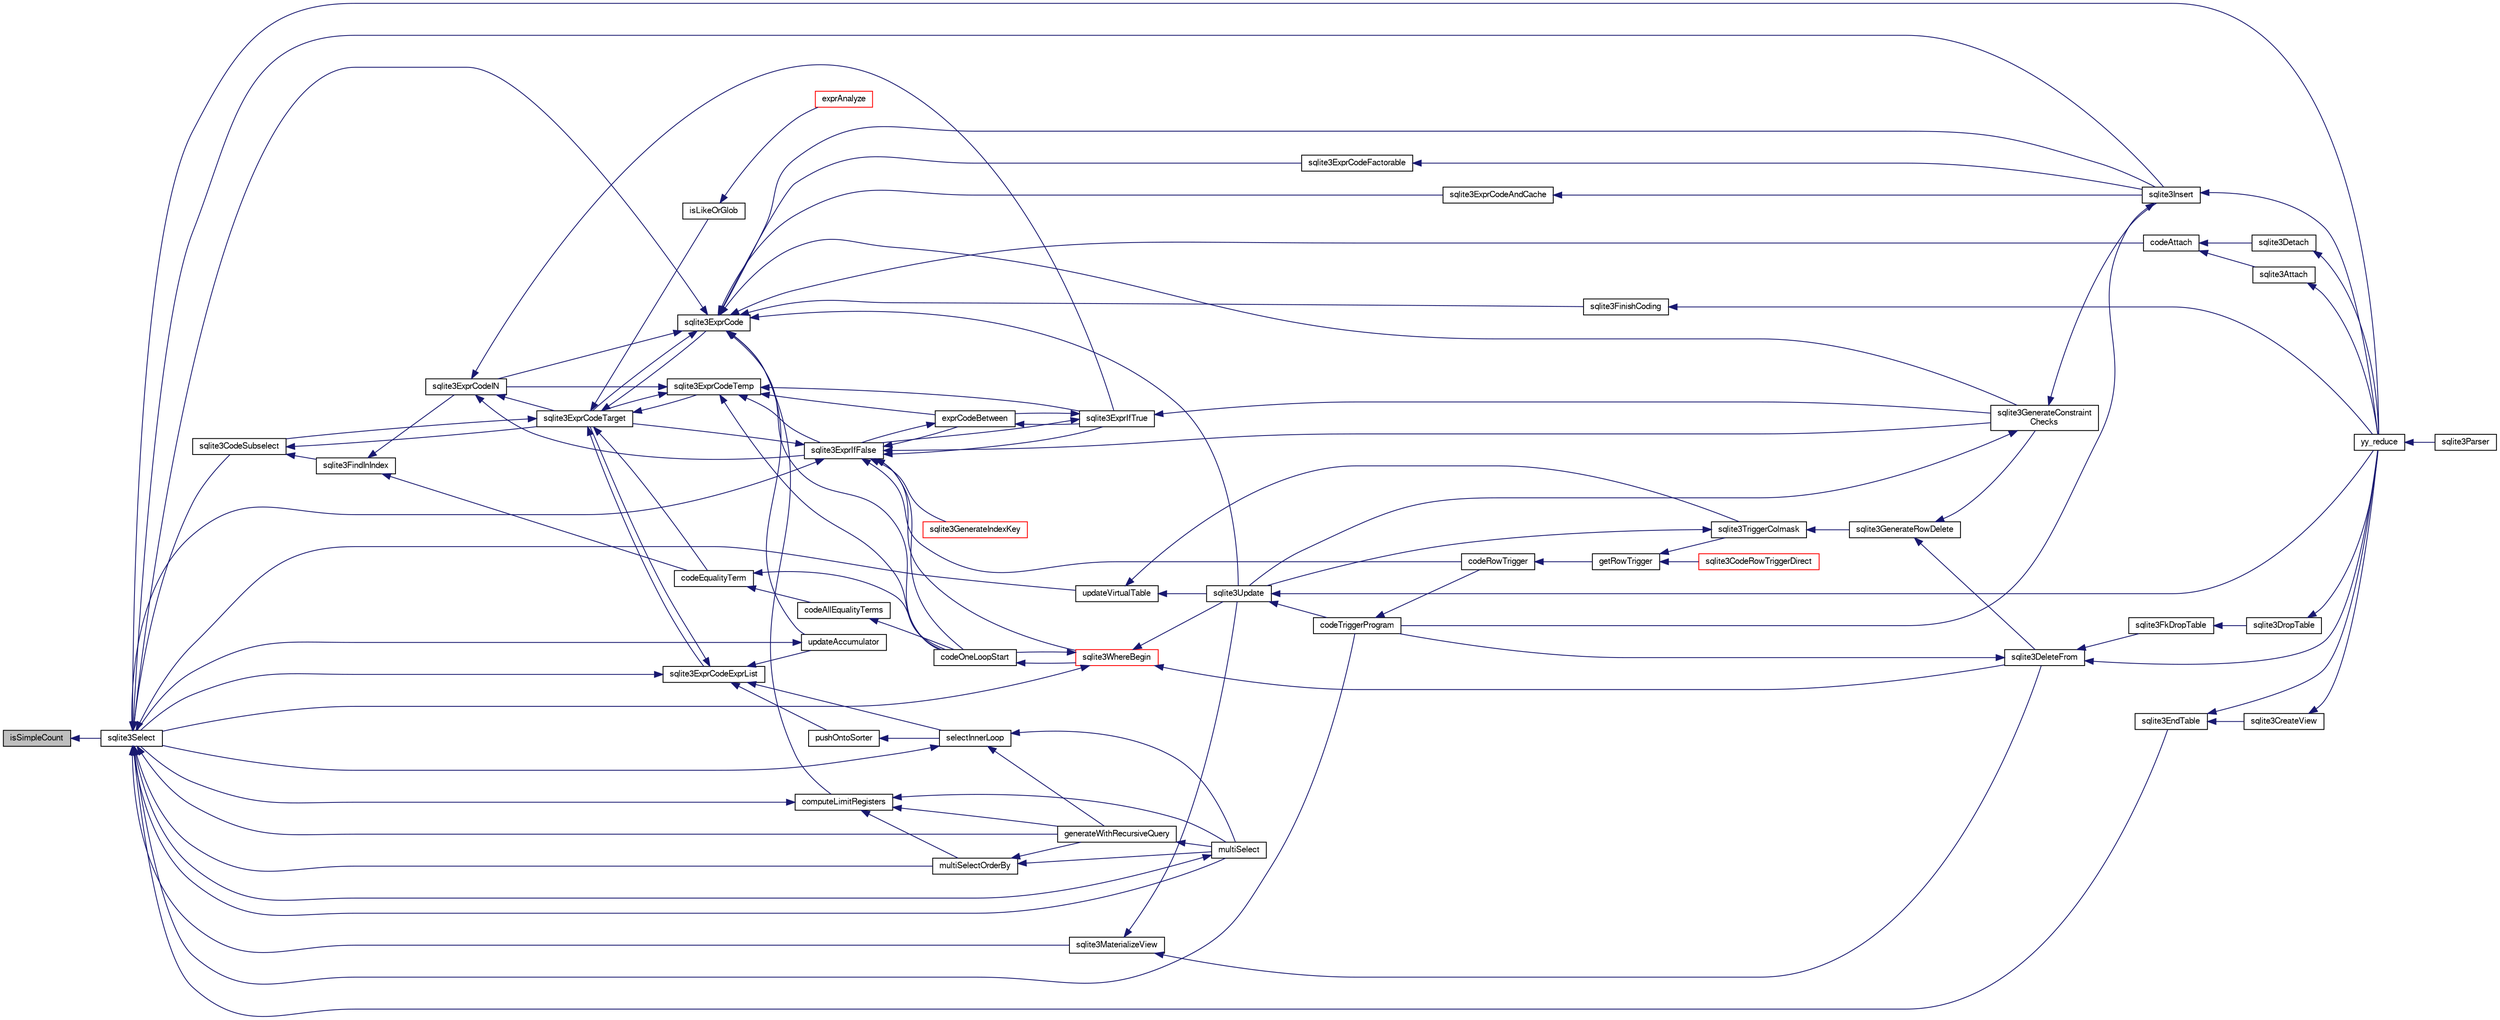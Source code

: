 digraph "isSimpleCount"
{
  edge [fontname="FreeSans",fontsize="10",labelfontname="FreeSans",labelfontsize="10"];
  node [fontname="FreeSans",fontsize="10",shape=record];
  rankdir="LR";
  Node150940 [label="isSimpleCount",height=0.2,width=0.4,color="black", fillcolor="grey75", style="filled", fontcolor="black"];
  Node150940 -> Node150941 [dir="back",color="midnightblue",fontsize="10",style="solid",fontname="FreeSans"];
  Node150941 [label="sqlite3Select",height=0.2,width=0.4,color="black", fillcolor="white", style="filled",URL="$sqlite3_8c.html#a2465ee8c956209ba4b272477b7c21a45"];
  Node150941 -> Node150942 [dir="back",color="midnightblue",fontsize="10",style="solid",fontname="FreeSans"];
  Node150942 [label="sqlite3CodeSubselect",height=0.2,width=0.4,color="black", fillcolor="white", style="filled",URL="$sqlite3_8c.html#aa69b46d2204a1d1b110107a1be12ee0c"];
  Node150942 -> Node150943 [dir="back",color="midnightblue",fontsize="10",style="solid",fontname="FreeSans"];
  Node150943 [label="sqlite3FindInIndex",height=0.2,width=0.4,color="black", fillcolor="white", style="filled",URL="$sqlite3_8c.html#af7d8c56ab0231f44bb5f87b3fafeffb2"];
  Node150943 -> Node150944 [dir="back",color="midnightblue",fontsize="10",style="solid",fontname="FreeSans"];
  Node150944 [label="sqlite3ExprCodeIN",height=0.2,width=0.4,color="black", fillcolor="white", style="filled",URL="$sqlite3_8c.html#ad9cf4f5b5ffb90c24a4a0900c8626193"];
  Node150944 -> Node150945 [dir="back",color="midnightblue",fontsize="10",style="solid",fontname="FreeSans"];
  Node150945 [label="sqlite3ExprCodeTarget",height=0.2,width=0.4,color="black", fillcolor="white", style="filled",URL="$sqlite3_8c.html#a4f308397a0a3ed299ed31aaa1ae2a293"];
  Node150945 -> Node150942 [dir="back",color="midnightblue",fontsize="10",style="solid",fontname="FreeSans"];
  Node150945 -> Node150946 [dir="back",color="midnightblue",fontsize="10",style="solid",fontname="FreeSans"];
  Node150946 [label="sqlite3ExprCodeTemp",height=0.2,width=0.4,color="black", fillcolor="white", style="filled",URL="$sqlite3_8c.html#a3bc5c1ccb3c5851847e2aeb4a84ae1fc"];
  Node150946 -> Node150944 [dir="back",color="midnightblue",fontsize="10",style="solid",fontname="FreeSans"];
  Node150946 -> Node150945 [dir="back",color="midnightblue",fontsize="10",style="solid",fontname="FreeSans"];
  Node150946 -> Node150947 [dir="back",color="midnightblue",fontsize="10",style="solid",fontname="FreeSans"];
  Node150947 [label="exprCodeBetween",height=0.2,width=0.4,color="black", fillcolor="white", style="filled",URL="$sqlite3_8c.html#abd053493214542bca8f406f42145d173"];
  Node150947 -> Node150948 [dir="back",color="midnightblue",fontsize="10",style="solid",fontname="FreeSans"];
  Node150948 [label="sqlite3ExprIfTrue",height=0.2,width=0.4,color="black", fillcolor="white", style="filled",URL="$sqlite3_8c.html#ad93a55237c23e1b743ab1f59df1a1444"];
  Node150948 -> Node150947 [dir="back",color="midnightblue",fontsize="10",style="solid",fontname="FreeSans"];
  Node150948 -> Node150949 [dir="back",color="midnightblue",fontsize="10",style="solid",fontname="FreeSans"];
  Node150949 [label="sqlite3ExprIfFalse",height=0.2,width=0.4,color="black", fillcolor="white", style="filled",URL="$sqlite3_8c.html#af97ecccb5d56e321e118414b08f65b71"];
  Node150949 -> Node150945 [dir="back",color="midnightblue",fontsize="10",style="solid",fontname="FreeSans"];
  Node150949 -> Node150947 [dir="back",color="midnightblue",fontsize="10",style="solid",fontname="FreeSans"];
  Node150949 -> Node150948 [dir="back",color="midnightblue",fontsize="10",style="solid",fontname="FreeSans"];
  Node150949 -> Node150950 [dir="back",color="midnightblue",fontsize="10",style="solid",fontname="FreeSans"];
  Node150950 [label="sqlite3GenerateIndexKey",height=0.2,width=0.4,color="red", fillcolor="white", style="filled",URL="$sqlite3_8c.html#ab85ac93d5c5e6760f45f07897be7f272"];
  Node150949 -> Node150976 [dir="back",color="midnightblue",fontsize="10",style="solid",fontname="FreeSans"];
  Node150976 [label="sqlite3GenerateConstraint\lChecks",height=0.2,width=0.4,color="black", fillcolor="white", style="filled",URL="$sqlite3_8c.html#aef639c1e6a0c0a67ca6e7690ad931bd2"];
  Node150976 -> Node150974 [dir="back",color="midnightblue",fontsize="10",style="solid",fontname="FreeSans"];
  Node150974 [label="sqlite3Insert",height=0.2,width=0.4,color="black", fillcolor="white", style="filled",URL="$sqlite3_8c.html#a5b17c9c2000bae6bdff8e6be48d7dc2b"];
  Node150974 -> Node150967 [dir="back",color="midnightblue",fontsize="10",style="solid",fontname="FreeSans"];
  Node150967 [label="codeTriggerProgram",height=0.2,width=0.4,color="black", fillcolor="white", style="filled",URL="$sqlite3_8c.html#a120801f59d9281d201d2ff4b2606836e"];
  Node150967 -> Node150968 [dir="back",color="midnightblue",fontsize="10",style="solid",fontname="FreeSans"];
  Node150968 [label="codeRowTrigger",height=0.2,width=0.4,color="black", fillcolor="white", style="filled",URL="$sqlite3_8c.html#a463cea5aaaf388b560b206570a0022fc"];
  Node150968 -> Node150969 [dir="back",color="midnightblue",fontsize="10",style="solid",fontname="FreeSans"];
  Node150969 [label="getRowTrigger",height=0.2,width=0.4,color="black", fillcolor="white", style="filled",URL="$sqlite3_8c.html#a69626ef20b540d1a2b19cf56f3f45689"];
  Node150969 -> Node150970 [dir="back",color="midnightblue",fontsize="10",style="solid",fontname="FreeSans"];
  Node150970 [label="sqlite3CodeRowTriggerDirect",height=0.2,width=0.4,color="red", fillcolor="white", style="filled",URL="$sqlite3_8c.html#ad92829f9001bcf89a0299dad5a48acd4"];
  Node150969 -> Node150975 [dir="back",color="midnightblue",fontsize="10",style="solid",fontname="FreeSans"];
  Node150975 [label="sqlite3TriggerColmask",height=0.2,width=0.4,color="black", fillcolor="white", style="filled",URL="$sqlite3_8c.html#acace8e99e37ae5e84ea03c65e820c540"];
  Node150975 -> Node150963 [dir="back",color="midnightblue",fontsize="10",style="solid",fontname="FreeSans"];
  Node150963 [label="sqlite3GenerateRowDelete",height=0.2,width=0.4,color="black", fillcolor="white", style="filled",URL="$sqlite3_8c.html#a2c76cbf3027fc18fdbb8cb4cd96b77d9"];
  Node150963 -> Node150964 [dir="back",color="midnightblue",fontsize="10",style="solid",fontname="FreeSans"];
  Node150964 [label="sqlite3DeleteFrom",height=0.2,width=0.4,color="black", fillcolor="white", style="filled",URL="$sqlite3_8c.html#ab9b4b45349188b49eabb23f94608a091"];
  Node150964 -> Node150965 [dir="back",color="midnightblue",fontsize="10",style="solid",fontname="FreeSans"];
  Node150965 [label="sqlite3FkDropTable",height=0.2,width=0.4,color="black", fillcolor="white", style="filled",URL="$sqlite3_8c.html#a1218c6fc74e89152ceaa4760e82f5ef9"];
  Node150965 -> Node150966 [dir="back",color="midnightblue",fontsize="10",style="solid",fontname="FreeSans"];
  Node150966 [label="sqlite3DropTable",height=0.2,width=0.4,color="black", fillcolor="white", style="filled",URL="$sqlite3_8c.html#a5534f77364b5568783c0e50db3c9defb"];
  Node150966 -> Node150954 [dir="back",color="midnightblue",fontsize="10",style="solid",fontname="FreeSans"];
  Node150954 [label="yy_reduce",height=0.2,width=0.4,color="black", fillcolor="white", style="filled",URL="$sqlite3_8c.html#a7c419a9b25711c666a9a2449ef377f14"];
  Node150954 -> Node150955 [dir="back",color="midnightblue",fontsize="10",style="solid",fontname="FreeSans"];
  Node150955 [label="sqlite3Parser",height=0.2,width=0.4,color="black", fillcolor="white", style="filled",URL="$sqlite3_8c.html#a0327d71a5fabe0b6a343d78a2602e72a"];
  Node150964 -> Node150967 [dir="back",color="midnightblue",fontsize="10",style="solid",fontname="FreeSans"];
  Node150964 -> Node150954 [dir="back",color="midnightblue",fontsize="10",style="solid",fontname="FreeSans"];
  Node150963 -> Node150976 [dir="back",color="midnightblue",fontsize="10",style="solid",fontname="FreeSans"];
  Node150975 -> Node150972 [dir="back",color="midnightblue",fontsize="10",style="solid",fontname="FreeSans"];
  Node150972 [label="sqlite3Update",height=0.2,width=0.4,color="black", fillcolor="white", style="filled",URL="$sqlite3_8c.html#ac5aa67c46e8cc8174566fabe6809fafa"];
  Node150972 -> Node150967 [dir="back",color="midnightblue",fontsize="10",style="solid",fontname="FreeSans"];
  Node150972 -> Node150954 [dir="back",color="midnightblue",fontsize="10",style="solid",fontname="FreeSans"];
  Node150974 -> Node150954 [dir="back",color="midnightblue",fontsize="10",style="solid",fontname="FreeSans"];
  Node150976 -> Node150972 [dir="back",color="midnightblue",fontsize="10",style="solid",fontname="FreeSans"];
  Node150949 -> Node150941 [dir="back",color="midnightblue",fontsize="10",style="solid",fontname="FreeSans"];
  Node150949 -> Node150968 [dir="back",color="midnightblue",fontsize="10",style="solid",fontname="FreeSans"];
  Node150949 -> Node150982 [dir="back",color="midnightblue",fontsize="10",style="solid",fontname="FreeSans"];
  Node150982 [label="codeOneLoopStart",height=0.2,width=0.4,color="black", fillcolor="white", style="filled",URL="$sqlite3_8c.html#aa868875120b151c169cc79139ed6e008"];
  Node150982 -> Node150979 [dir="back",color="midnightblue",fontsize="10",style="solid",fontname="FreeSans"];
  Node150979 [label="sqlite3WhereBegin",height=0.2,width=0.4,color="red", fillcolor="white", style="filled",URL="$sqlite3_8c.html#acad049f5c9a96a8118cffd5e5ce89f7c"];
  Node150979 -> Node150964 [dir="back",color="midnightblue",fontsize="10",style="solid",fontname="FreeSans"];
  Node150979 -> Node150941 [dir="back",color="midnightblue",fontsize="10",style="solid",fontname="FreeSans"];
  Node150979 -> Node150972 [dir="back",color="midnightblue",fontsize="10",style="solid",fontname="FreeSans"];
  Node150979 -> Node150982 [dir="back",color="midnightblue",fontsize="10",style="solid",fontname="FreeSans"];
  Node150949 -> Node150979 [dir="back",color="midnightblue",fontsize="10",style="solid",fontname="FreeSans"];
  Node150948 -> Node150976 [dir="back",color="midnightblue",fontsize="10",style="solid",fontname="FreeSans"];
  Node150947 -> Node150949 [dir="back",color="midnightblue",fontsize="10",style="solid",fontname="FreeSans"];
  Node150946 -> Node150948 [dir="back",color="midnightblue",fontsize="10",style="solid",fontname="FreeSans"];
  Node150946 -> Node150949 [dir="back",color="midnightblue",fontsize="10",style="solid",fontname="FreeSans"];
  Node150946 -> Node150982 [dir="back",color="midnightblue",fontsize="10",style="solid",fontname="FreeSans"];
  Node150945 -> Node150983 [dir="back",color="midnightblue",fontsize="10",style="solid",fontname="FreeSans"];
  Node150983 [label="sqlite3ExprCode",height=0.2,width=0.4,color="black", fillcolor="white", style="filled",URL="$sqlite3_8c.html#a75f270fb0b111b86924cca4ea507b417"];
  Node150983 -> Node150944 [dir="back",color="midnightblue",fontsize="10",style="solid",fontname="FreeSans"];
  Node150983 -> Node150945 [dir="back",color="midnightblue",fontsize="10",style="solid",fontname="FreeSans"];
  Node150983 -> Node150984 [dir="back",color="midnightblue",fontsize="10",style="solid",fontname="FreeSans"];
  Node150984 [label="sqlite3ExprCodeFactorable",height=0.2,width=0.4,color="black", fillcolor="white", style="filled",URL="$sqlite3_8c.html#a843f7fd58eec5a683c1fd8435fcd1e84"];
  Node150984 -> Node150974 [dir="back",color="midnightblue",fontsize="10",style="solid",fontname="FreeSans"];
  Node150983 -> Node150985 [dir="back",color="midnightblue",fontsize="10",style="solid",fontname="FreeSans"];
  Node150985 [label="sqlite3ExprCodeAndCache",height=0.2,width=0.4,color="black", fillcolor="white", style="filled",URL="$sqlite3_8c.html#ae3e46527d9b7fc9cb9236d21a5e6b1d8"];
  Node150985 -> Node150974 [dir="back",color="midnightblue",fontsize="10",style="solid",fontname="FreeSans"];
  Node150983 -> Node150986 [dir="back",color="midnightblue",fontsize="10",style="solid",fontname="FreeSans"];
  Node150986 [label="codeAttach",height=0.2,width=0.4,color="black", fillcolor="white", style="filled",URL="$sqlite3_8c.html#ade4e9e30d828a19c191fdcb098676d5b"];
  Node150986 -> Node150987 [dir="back",color="midnightblue",fontsize="10",style="solid",fontname="FreeSans"];
  Node150987 [label="sqlite3Detach",height=0.2,width=0.4,color="black", fillcolor="white", style="filled",URL="$sqlite3_8c.html#ab1a5a0b01c7560aef5e0b8603a68747d"];
  Node150987 -> Node150954 [dir="back",color="midnightblue",fontsize="10",style="solid",fontname="FreeSans"];
  Node150986 -> Node150988 [dir="back",color="midnightblue",fontsize="10",style="solid",fontname="FreeSans"];
  Node150988 [label="sqlite3Attach",height=0.2,width=0.4,color="black", fillcolor="white", style="filled",URL="$sqlite3_8c.html#ae0907fe0b43cc1b4c7e6a16213e8546f"];
  Node150988 -> Node150954 [dir="back",color="midnightblue",fontsize="10",style="solid",fontname="FreeSans"];
  Node150983 -> Node150989 [dir="back",color="midnightblue",fontsize="10",style="solid",fontname="FreeSans"];
  Node150989 [label="sqlite3FinishCoding",height=0.2,width=0.4,color="black", fillcolor="white", style="filled",URL="$sqlite3_8c.html#a651bc5b446c276c092705856d995b278"];
  Node150989 -> Node150954 [dir="back",color="midnightblue",fontsize="10",style="solid",fontname="FreeSans"];
  Node150983 -> Node150974 [dir="back",color="midnightblue",fontsize="10",style="solid",fontname="FreeSans"];
  Node150983 -> Node150976 [dir="back",color="midnightblue",fontsize="10",style="solid",fontname="FreeSans"];
  Node150983 -> Node150990 [dir="back",color="midnightblue",fontsize="10",style="solid",fontname="FreeSans"];
  Node150990 [label="computeLimitRegisters",height=0.2,width=0.4,color="black", fillcolor="white", style="filled",URL="$sqlite3_8c.html#ae9d37055e4905929b6f6cda5461e2f37"];
  Node150990 -> Node150991 [dir="back",color="midnightblue",fontsize="10",style="solid",fontname="FreeSans"];
  Node150991 [label="generateWithRecursiveQuery",height=0.2,width=0.4,color="black", fillcolor="white", style="filled",URL="$sqlite3_8c.html#ade2c3663fa9c3b9676507984b9483942"];
  Node150991 -> Node150992 [dir="back",color="midnightblue",fontsize="10",style="solid",fontname="FreeSans"];
  Node150992 [label="multiSelect",height=0.2,width=0.4,color="black", fillcolor="white", style="filled",URL="$sqlite3_8c.html#a6456c61f3d9b2389738753cedfa24fa7"];
  Node150992 -> Node150941 [dir="back",color="midnightblue",fontsize="10",style="solid",fontname="FreeSans"];
  Node150990 -> Node150992 [dir="back",color="midnightblue",fontsize="10",style="solid",fontname="FreeSans"];
  Node150990 -> Node150993 [dir="back",color="midnightblue",fontsize="10",style="solid",fontname="FreeSans"];
  Node150993 [label="multiSelectOrderBy",height=0.2,width=0.4,color="black", fillcolor="white", style="filled",URL="$sqlite3_8c.html#afcdb8488c6f4dfdadaf9f04bca35b808"];
  Node150993 -> Node150991 [dir="back",color="midnightblue",fontsize="10",style="solid",fontname="FreeSans"];
  Node150993 -> Node150992 [dir="back",color="midnightblue",fontsize="10",style="solid",fontname="FreeSans"];
  Node150990 -> Node150941 [dir="back",color="midnightblue",fontsize="10",style="solid",fontname="FreeSans"];
  Node150983 -> Node150994 [dir="back",color="midnightblue",fontsize="10",style="solid",fontname="FreeSans"];
  Node150994 [label="updateAccumulator",height=0.2,width=0.4,color="black", fillcolor="white", style="filled",URL="$sqlite3_8c.html#a1681660dd3ecd50c8727d6e56a537bd9"];
  Node150994 -> Node150941 [dir="back",color="midnightblue",fontsize="10",style="solid",fontname="FreeSans"];
  Node150983 -> Node150941 [dir="back",color="midnightblue",fontsize="10",style="solid",fontname="FreeSans"];
  Node150983 -> Node150972 [dir="back",color="midnightblue",fontsize="10",style="solid",fontname="FreeSans"];
  Node150983 -> Node150982 [dir="back",color="midnightblue",fontsize="10",style="solid",fontname="FreeSans"];
  Node150945 -> Node150995 [dir="back",color="midnightblue",fontsize="10",style="solid",fontname="FreeSans"];
  Node150995 [label="sqlite3ExprCodeExprList",height=0.2,width=0.4,color="black", fillcolor="white", style="filled",URL="$sqlite3_8c.html#a05b2b3dc3de7565de24eb3a2ff4e9566"];
  Node150995 -> Node150945 [dir="back",color="midnightblue",fontsize="10",style="solid",fontname="FreeSans"];
  Node150995 -> Node150996 [dir="back",color="midnightblue",fontsize="10",style="solid",fontname="FreeSans"];
  Node150996 [label="pushOntoSorter",height=0.2,width=0.4,color="black", fillcolor="white", style="filled",URL="$sqlite3_8c.html#a4555397beb584a386e7739cf022a6651"];
  Node150996 -> Node150997 [dir="back",color="midnightblue",fontsize="10",style="solid",fontname="FreeSans"];
  Node150997 [label="selectInnerLoop",height=0.2,width=0.4,color="black", fillcolor="white", style="filled",URL="$sqlite3_8c.html#ababe0933661ebe67eb0e6074bb1fd411"];
  Node150997 -> Node150991 [dir="back",color="midnightblue",fontsize="10",style="solid",fontname="FreeSans"];
  Node150997 -> Node150992 [dir="back",color="midnightblue",fontsize="10",style="solid",fontname="FreeSans"];
  Node150997 -> Node150941 [dir="back",color="midnightblue",fontsize="10",style="solid",fontname="FreeSans"];
  Node150995 -> Node150997 [dir="back",color="midnightblue",fontsize="10",style="solid",fontname="FreeSans"];
  Node150995 -> Node150994 [dir="back",color="midnightblue",fontsize="10",style="solid",fontname="FreeSans"];
  Node150995 -> Node150941 [dir="back",color="midnightblue",fontsize="10",style="solid",fontname="FreeSans"];
  Node150945 -> Node150998 [dir="back",color="midnightblue",fontsize="10",style="solid",fontname="FreeSans"];
  Node150998 [label="isLikeOrGlob",height=0.2,width=0.4,color="black", fillcolor="white", style="filled",URL="$sqlite3_8c.html#a6c38e495198bf8976f68d1a6ebd74a50"];
  Node150998 -> Node150999 [dir="back",color="midnightblue",fontsize="10",style="solid",fontname="FreeSans"];
  Node150999 [label="exprAnalyze",height=0.2,width=0.4,color="red", fillcolor="white", style="filled",URL="$sqlite3_8c.html#acb10e48c9a4184a4edd9bfd5b14ad0b7"];
  Node150945 -> Node151007 [dir="back",color="midnightblue",fontsize="10",style="solid",fontname="FreeSans"];
  Node151007 [label="codeEqualityTerm",height=0.2,width=0.4,color="black", fillcolor="white", style="filled",URL="$sqlite3_8c.html#ad88a57073f031452c9843e97f15acc47"];
  Node151007 -> Node151008 [dir="back",color="midnightblue",fontsize="10",style="solid",fontname="FreeSans"];
  Node151008 [label="codeAllEqualityTerms",height=0.2,width=0.4,color="black", fillcolor="white", style="filled",URL="$sqlite3_8c.html#a3095598b812500a4efe41bf17cd49381"];
  Node151008 -> Node150982 [dir="back",color="midnightblue",fontsize="10",style="solid",fontname="FreeSans"];
  Node151007 -> Node150982 [dir="back",color="midnightblue",fontsize="10",style="solid",fontname="FreeSans"];
  Node150944 -> Node150948 [dir="back",color="midnightblue",fontsize="10",style="solid",fontname="FreeSans"];
  Node150944 -> Node150949 [dir="back",color="midnightblue",fontsize="10",style="solid",fontname="FreeSans"];
  Node150943 -> Node151007 [dir="back",color="midnightblue",fontsize="10",style="solid",fontname="FreeSans"];
  Node150942 -> Node150945 [dir="back",color="midnightblue",fontsize="10",style="solid",fontname="FreeSans"];
  Node150941 -> Node150957 [dir="back",color="midnightblue",fontsize="10",style="solid",fontname="FreeSans"];
  Node150957 [label="sqlite3EndTable",height=0.2,width=0.4,color="black", fillcolor="white", style="filled",URL="$sqlite3_8c.html#a7b5f2c66c0f0b6f819d970ca389768b0"];
  Node150957 -> Node150958 [dir="back",color="midnightblue",fontsize="10",style="solid",fontname="FreeSans"];
  Node150958 [label="sqlite3CreateView",height=0.2,width=0.4,color="black", fillcolor="white", style="filled",URL="$sqlite3_8c.html#a9d85cb00ff71dee5cd9a019503a6982e"];
  Node150958 -> Node150954 [dir="back",color="midnightblue",fontsize="10",style="solid",fontname="FreeSans"];
  Node150957 -> Node150954 [dir="back",color="midnightblue",fontsize="10",style="solid",fontname="FreeSans"];
  Node150941 -> Node151009 [dir="back",color="midnightblue",fontsize="10",style="solid",fontname="FreeSans"];
  Node151009 [label="sqlite3MaterializeView",height=0.2,width=0.4,color="black", fillcolor="white", style="filled",URL="$sqlite3_8c.html#a4557984b0b75f998fb0c3f231c9b1def"];
  Node151009 -> Node150964 [dir="back",color="midnightblue",fontsize="10",style="solid",fontname="FreeSans"];
  Node151009 -> Node150972 [dir="back",color="midnightblue",fontsize="10",style="solid",fontname="FreeSans"];
  Node150941 -> Node150974 [dir="back",color="midnightblue",fontsize="10",style="solid",fontname="FreeSans"];
  Node150941 -> Node150991 [dir="back",color="midnightblue",fontsize="10",style="solid",fontname="FreeSans"];
  Node150941 -> Node150992 [dir="back",color="midnightblue",fontsize="10",style="solid",fontname="FreeSans"];
  Node150941 -> Node150993 [dir="back",color="midnightblue",fontsize="10",style="solid",fontname="FreeSans"];
  Node150941 -> Node150967 [dir="back",color="midnightblue",fontsize="10",style="solid",fontname="FreeSans"];
  Node150941 -> Node151010 [dir="back",color="midnightblue",fontsize="10",style="solid",fontname="FreeSans"];
  Node151010 [label="updateVirtualTable",height=0.2,width=0.4,color="black", fillcolor="white", style="filled",URL="$sqlite3_8c.html#a740220531db9293c39a2cdd7da3f74e1"];
  Node151010 -> Node150975 [dir="back",color="midnightblue",fontsize="10",style="solid",fontname="FreeSans"];
  Node151010 -> Node150972 [dir="back",color="midnightblue",fontsize="10",style="solid",fontname="FreeSans"];
  Node150941 -> Node150954 [dir="back",color="midnightblue",fontsize="10",style="solid",fontname="FreeSans"];
}
